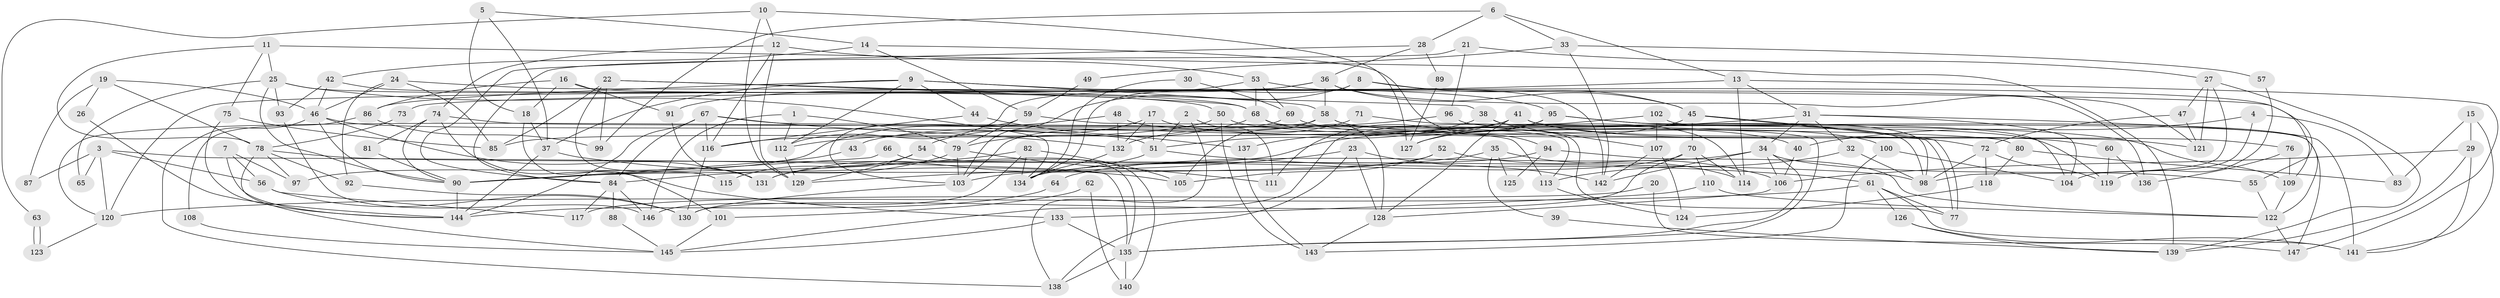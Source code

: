 // coarse degree distribution, {3: 0.22549019607843138, 7: 0.08823529411764706, 4: 0.14705882352941177, 6: 0.10784313725490197, 8: 0.06862745098039216, 5: 0.19607843137254902, 9: 0.058823529411764705, 2: 0.10784313725490197}
// Generated by graph-tools (version 1.1) at 2025/24/03/03/25 07:24:02]
// undirected, 147 vertices, 294 edges
graph export_dot {
graph [start="1"]
  node [color=gray90,style=filled];
  1;
  2;
  3;
  4;
  5;
  6;
  7;
  8;
  9;
  10;
  11;
  12;
  13;
  14;
  15;
  16;
  17;
  18;
  19;
  20;
  21;
  22;
  23;
  24;
  25;
  26;
  27;
  28;
  29;
  30;
  31;
  32;
  33;
  34;
  35;
  36;
  37;
  38;
  39;
  40;
  41;
  42;
  43;
  44;
  45;
  46;
  47;
  48;
  49;
  50;
  51;
  52;
  53;
  54;
  55;
  56;
  57;
  58;
  59;
  60;
  61;
  62;
  63;
  64;
  65;
  66;
  67;
  68;
  69;
  70;
  71;
  72;
  73;
  74;
  75;
  76;
  77;
  78;
  79;
  80;
  81;
  82;
  83;
  84;
  85;
  86;
  87;
  88;
  89;
  90;
  91;
  92;
  93;
  94;
  95;
  96;
  97;
  98;
  99;
  100;
  101;
  102;
  103;
  104;
  105;
  106;
  107;
  108;
  109;
  110;
  111;
  112;
  113;
  114;
  115;
  116;
  117;
  118;
  119;
  120;
  121;
  122;
  123;
  124;
  125;
  126;
  127;
  128;
  129;
  130;
  131;
  132;
  133;
  134;
  135;
  136;
  137;
  138;
  139;
  140;
  141;
  142;
  143;
  144;
  145;
  146;
  147;
  1 -- 146;
  1 -- 79;
  1 -- 112;
  2 -- 51;
  2 -- 111;
  2 -- 138;
  3 -- 135;
  3 -- 120;
  3 -- 56;
  3 -- 65;
  3 -- 87;
  4 -- 40;
  4 -- 83;
  4 -- 104;
  5 -- 18;
  5 -- 37;
  5 -- 14;
  6 -- 13;
  6 -- 28;
  6 -- 33;
  6 -- 99;
  7 -- 56;
  7 -- 144;
  7 -- 97;
  8 -- 121;
  8 -- 134;
  8 -- 45;
  8 -- 103;
  9 -- 37;
  9 -- 44;
  9 -- 58;
  9 -- 86;
  9 -- 95;
  9 -- 112;
  10 -- 127;
  10 -- 129;
  10 -- 12;
  10 -- 63;
  11 -- 25;
  11 -- 78;
  11 -- 75;
  11 -- 139;
  12 -- 53;
  12 -- 74;
  12 -- 116;
  12 -- 129;
  13 -- 147;
  13 -- 31;
  13 -- 73;
  13 -- 114;
  14 -- 59;
  14 -- 42;
  14 -- 94;
  15 -- 29;
  15 -- 141;
  15 -- 83;
  16 -- 86;
  16 -- 91;
  16 -- 18;
  16 -- 55;
  17 -- 51;
  17 -- 132;
  17 -- 40;
  17 -- 54;
  18 -- 37;
  18 -- 101;
  19 -- 46;
  19 -- 78;
  19 -- 26;
  19 -- 87;
  20 -- 147;
  20 -- 117;
  21 -- 84;
  21 -- 27;
  21 -- 96;
  22 -- 68;
  22 -- 38;
  22 -- 85;
  22 -- 99;
  22 -- 115;
  23 -- 128;
  23 -- 129;
  23 -- 138;
  23 -- 142;
  24 -- 46;
  24 -- 85;
  24 -- 92;
  24 -- 109;
  25 -- 68;
  25 -- 134;
  25 -- 65;
  25 -- 90;
  25 -- 93;
  26 -- 144;
  27 -- 139;
  27 -- 98;
  27 -- 47;
  27 -- 121;
  28 -- 84;
  28 -- 36;
  28 -- 89;
  29 -- 141;
  29 -- 139;
  29 -- 106;
  30 -- 134;
  30 -- 69;
  31 -- 34;
  31 -- 104;
  31 -- 32;
  31 -- 131;
  31 -- 141;
  32 -- 98;
  32 -- 113;
  33 -- 142;
  33 -- 49;
  33 -- 57;
  34 -- 142;
  34 -- 135;
  34 -- 55;
  34 -- 64;
  34 -- 106;
  35 -- 114;
  35 -- 90;
  35 -- 39;
  35 -- 125;
  36 -- 58;
  36 -- 45;
  36 -- 91;
  36 -- 120;
  36 -- 136;
  37 -- 144;
  37 -- 105;
  38 -- 107;
  38 -- 98;
  38 -- 51;
  39 -- 139;
  40 -- 106;
  41 -- 60;
  41 -- 85;
  41 -- 43;
  41 -- 72;
  41 -- 128;
  41 -- 137;
  41 -- 147;
  42 -- 46;
  42 -- 50;
  42 -- 93;
  43 -- 90;
  44 -- 116;
  44 -- 137;
  45 -- 77;
  45 -- 77;
  45 -- 70;
  45 -- 127;
  46 -- 138;
  46 -- 51;
  46 -- 90;
  46 -- 131;
  47 -- 121;
  47 -- 72;
  48 -- 97;
  48 -- 132;
  48 -- 119;
  49 -- 59;
  50 -- 116;
  50 -- 121;
  50 -- 143;
  51 -- 131;
  51 -- 61;
  52 -- 106;
  52 -- 103;
  52 -- 105;
  53 -- 112;
  53 -- 68;
  53 -- 69;
  53 -- 142;
  54 -- 129;
  54 -- 115;
  54 -- 140;
  55 -- 122;
  56 -- 130;
  56 -- 117;
  57 -- 119;
  58 -- 105;
  58 -- 76;
  58 -- 114;
  58 -- 120;
  59 -- 103;
  59 -- 79;
  59 -- 113;
  60 -- 136;
  60 -- 119;
  61 -- 120;
  61 -- 77;
  61 -- 126;
  61 -- 141;
  62 -- 101;
  62 -- 140;
  63 -- 123;
  63 -- 123;
  64 -- 144;
  66 -- 90;
  66 -- 135;
  67 -- 116;
  67 -- 113;
  67 -- 84;
  67 -- 132;
  67 -- 144;
  68 -- 77;
  68 -- 128;
  68 -- 79;
  69 -- 100;
  69 -- 103;
  70 -- 114;
  70 -- 110;
  70 -- 130;
  70 -- 134;
  71 -- 132;
  71 -- 135;
  72 -- 98;
  72 -- 118;
  72 -- 119;
  73 -- 78;
  74 -- 90;
  74 -- 80;
  74 -- 81;
  74 -- 133;
  75 -- 144;
  75 -- 85;
  76 -- 109;
  76 -- 136;
  78 -- 92;
  78 -- 98;
  78 -- 97;
  78 -- 145;
  79 -- 103;
  79 -- 84;
  79 -- 111;
  80 -- 118;
  80 -- 83;
  81 -- 90;
  82 -- 146;
  82 -- 90;
  82 -- 105;
  82 -- 134;
  84 -- 88;
  84 -- 117;
  84 -- 146;
  86 -- 99;
  86 -- 108;
  88 -- 145;
  89 -- 127;
  90 -- 144;
  91 -- 131;
  92 -- 130;
  93 -- 146;
  94 -- 134;
  94 -- 122;
  94 -- 125;
  95 -- 109;
  95 -- 104;
  95 -- 111;
  95 -- 127;
  96 -- 112;
  96 -- 98;
  100 -- 143;
  100 -- 104;
  101 -- 145;
  102 -- 122;
  102 -- 145;
  102 -- 107;
  103 -- 130;
  106 -- 128;
  107 -- 142;
  107 -- 124;
  108 -- 145;
  109 -- 122;
  110 -- 122;
  110 -- 133;
  112 -- 129;
  113 -- 124;
  116 -- 130;
  118 -- 124;
  120 -- 123;
  122 -- 147;
  126 -- 141;
  126 -- 139;
  128 -- 143;
  132 -- 134;
  133 -- 135;
  133 -- 145;
  135 -- 138;
  135 -- 140;
  137 -- 143;
}
